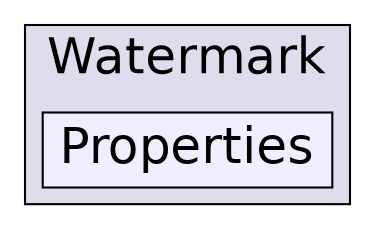 digraph "C:/Users/nathanael/Documents/resizer/Plugins/Watermark/Properties" {
  compound=true
  node [ fontsize="24", fontname="Helvetica"];
  edge [ labelfontsize="24", labelfontname="Helvetica"];
  subgraph clusterdir_1f627b62b053472e4bce8c272584933e {
    graph [ bgcolor="#ddddee", pencolor="black", label="Watermark" fontname="Helvetica", fontsize="24", URL="dir_1f627b62b053472e4bce8c272584933e.html"]
  dir_78ba8c71095cfc3d104e331b40b1cacd [shape=box, label="Properties", style="filled", fillcolor="#eeeeff", pencolor="black", URL="dir_78ba8c71095cfc3d104e331b40b1cacd.html"];
  }
}
